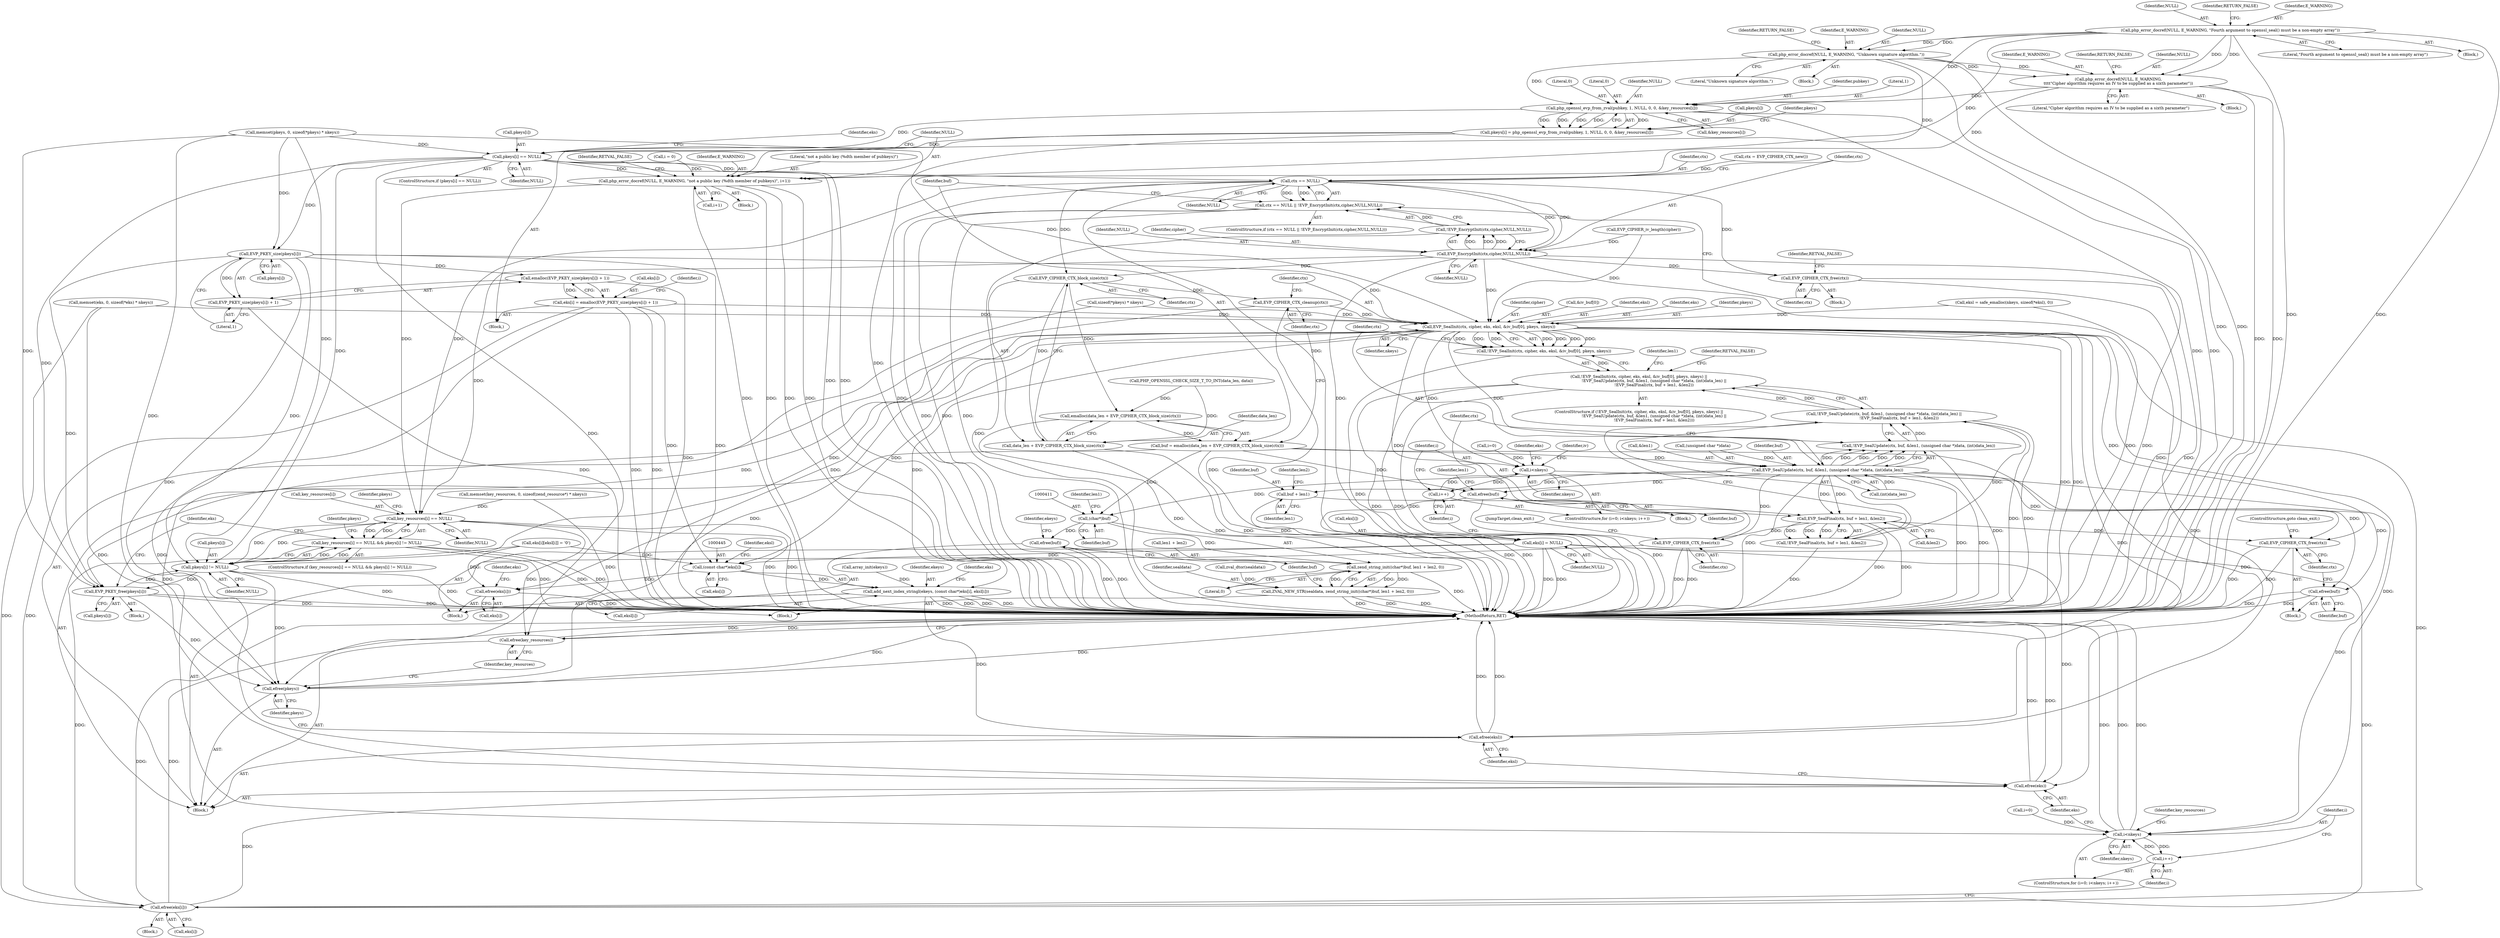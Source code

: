 digraph "0_php_73cabfedf519298e1a11192699f44d53c529315e@API" {
"1000288" [label="(Call,php_openssl_evp_from_zval(pubkey, 1, NULL, 0, 0, &key_resources[i]))"];
"1000199" [label="(Call,php_error_docref(NULL, E_WARNING, \"Unknown signature algorithm.\"))"];
"1000180" [label="(Call,php_error_docref(NULL, E_WARNING, \"Fourth argument to openssl_seal() must be a non-empty array\"))"];
"1000221" [label="(Call,php_error_docref(NULL, E_WARNING,\n\t\t\t\t\"Cipher algorithm requires an IV to be supplied as a sixth parameter\"))"];
"1000284" [label="(Call,pkeys[i] = php_openssl_evp_from_zval(pubkey, 1, NULL, 0, 0, &key_resources[i]))"];
"1000299" [label="(Call,pkeys[i] == NULL)"];
"1000305" [label="(Call,php_error_docref(NULL, E_WARNING, \"not a public key (%dth member of pubkeys)\", i+1))"];
"1000502" [label="(Call,key_resources[i] == NULL)"];
"1000501" [label="(Call,key_resources[i] == NULL && pkeys[i] != NULL)"];
"1000507" [label="(Call,pkeys[i] != NULL)"];
"1000513" [label="(Call,EVP_PKEY_free(pkeys[i]))"];
"1000530" [label="(Call,efree(pkeys))"];
"1000532" [label="(Call,efree(key_resources))"];
"1000320" [label="(Call,EVP_PKEY_size(pkeys[i]))"];
"1000318" [label="(Call,emalloc(EVP_PKEY_size(pkeys[i]) + 1))"];
"1000314" [label="(Call,eks[i] = emalloc(EVP_PKEY_size(pkeys[i]) + 1))"];
"1000359" [label="(Call,EVP_SealInit(ctx, cipher, eks, eksl, &iv_buf[0], pkeys, nkeys))"];
"1000358" [label="(Call,!EVP_SealInit(ctx, cipher, eks, eksl, &iv_buf[0], pkeys, nkeys))"];
"1000357" [label="(Call,!EVP_SealInit(ctx, cipher, eks, eksl, &iv_buf[0], pkeys, nkeys) ||\n                        !EVP_SealUpdate(ctx, buf, &len1, (unsigned char *)data, (int)data_len) ||\n                        !EVP_SealFinal(ctx, buf + len1, &len2))"];
"1000372" [label="(Call,EVP_SealUpdate(ctx, buf, &len1, (unsigned char *)data, (int)data_len))"];
"1000371" [label="(Call,!EVP_SealUpdate(ctx, buf, &len1, (unsigned char *)data, (int)data_len))"];
"1000370" [label="(Call,!EVP_SealUpdate(ctx, buf, &len1, (unsigned char *)data, (int)data_len) ||\n                        !EVP_SealFinal(ctx, buf + len1, &len2))"];
"1000384" [label="(Call,EVP_SealFinal(ctx, buf + len1, &len2))"];
"1000383" [label="(Call,!EVP_SealFinal(ctx, buf + len1, &len2))"];
"1000395" [label="(Call,EVP_CIPHER_CTX_free(ctx))"];
"1000487" [label="(Call,EVP_CIPHER_CTX_free(ctx))"];
"1000386" [label="(Call,buf + len1)"];
"1000393" [label="(Call,efree(buf))"];
"1000410" [label="(Call,(char*)buf)"];
"1000409" [label="(Call,zend_string_init((char*)buf, len1 + len2, 0))"];
"1000407" [label="(Call,ZVAL_NEW_STR(sealdata, zend_string_init((char*)buf, len1 + len2, 0)))"];
"1000417" [label="(Call,efree(buf))"];
"1000481" [label="(Call,efree(buf))"];
"1000427" [label="(Call,i<nkeys)"];
"1000430" [label="(Call,i++)"];
"1000494" [label="(Call,i<nkeys)"];
"1000497" [label="(Call,i++)"];
"1000444" [label="(Call,(const char*)eks[i])"];
"1000442" [label="(Call,add_next_index_stringl(ekeys, (const char*)eks[i], eksl[i]))"];
"1000528" [label="(Call,efree(eksl))"];
"1000452" [label="(Call,efree(eks[i]))"];
"1000522" [label="(Call,efree(eks[i]))"];
"1000526" [label="(Call,efree(eks))"];
"1000319" [label="(Call,EVP_PKEY_size(pkeys[i]) + 1)"];
"1000333" [label="(Call,ctx == NULL)"];
"1000332" [label="(Call,ctx == NULL || !EVP_EncryptInit(ctx,cipher,NULL,NULL))"];
"1000337" [label="(Call,EVP_EncryptInit(ctx,cipher,NULL,NULL))"];
"1000336" [label="(Call,!EVP_EncryptInit(ctx,cipher,NULL,NULL))"];
"1000343" [label="(Call,EVP_CIPHER_CTX_free(ctx))"];
"1000352" [label="(Call,EVP_CIPHER_CTX_block_size(ctx))"];
"1000349" [label="(Call,emalloc(data_len + EVP_CIPHER_CTX_block_size(ctx)))"];
"1000347" [label="(Call,buf = emalloc(data_len + EVP_CIPHER_CTX_block_size(ctx)))"];
"1000350" [label="(Call,data_len + EVP_CIPHER_CTX_block_size(ctx))"];
"1000354" [label="(Call,EVP_CIPHER_CTX_cleanup(ctx))"];
"1000456" [label="(Call,eks[i] = NULL)"];
"1000203" [label="(Identifier,RETURN_FALSE)"];
"1000312" [label="(Identifier,RETVAL_FALSE)"];
"1000339" [label="(Identifier,cipher)"];
"1000292" [label="(Literal,0)"];
"1000412" [label="(Identifier,buf)"];
"1000332" [label="(Call,ctx == NULL || !EVP_EncryptInit(ctx,cipher,NULL,NULL))"];
"1000298" [label="(ControlStructure,if (pkeys[i] == NULL))"];
"1000334" [label="(Identifier,ctx)"];
"1000331" [label="(ControlStructure,if (ctx == NULL || !EVP_EncryptInit(ctx,cipher,NULL,NULL)))"];
"1000358" [label="(Call,!EVP_SealInit(ctx, cipher, eks, eksl, &iv_buf[0], pkeys, nkeys))"];
"1000369" [label="(Identifier,nkeys)"];
"1000354" [label="(Call,EVP_CIPHER_CTX_cleanup(ctx))"];
"1000480" [label="(Block,)"];
"1000375" [label="(Call,&len1)"];
"1000417" [label="(Call,efree(buf))"];
"1000409" [label="(Call,zend_string_init((char*)buf, len1 + len2, 0))"];
"1000509" [label="(Identifier,pkeys)"];
"1000280" [label="(Call,i = 0)"];
"1000340" [label="(Identifier,NULL)"];
"1000389" [label="(Call,&len2)"];
"1000309" [label="(Call,i+1)"];
"1000360" [label="(Identifier,ctx)"];
"1000363" [label="(Identifier,eksl)"];
"1000392" [label="(Identifier,RETVAL_FALSE)"];
"1000504" [label="(Identifier,key_resources)"];
"1000498" [label="(Identifier,i)"];
"1000534" [label="(MethodReturn,RET)"];
"1000495" [label="(Identifier,i)"];
"1000511" [label="(Identifier,NULL)"];
"1000390" [label="(Identifier,len2)"];
"1000224" [label="(Literal,\"Cipher algorithm requires an IV to be supplied as a sixth parameter\")"];
"1000397" [label="(ControlStructure,goto clean_exit;)"];
"1000501" [label="(Call,key_resources[i] == NULL && pkeys[i] != NULL)"];
"1000429" [label="(Identifier,nkeys)"];
"1000529" [label="(Identifier,eksl)"];
"1000458" [label="(Identifier,eks)"];
"1000446" [label="(Call,eks[i])"];
"1000349" [label="(Call,emalloc(data_len + EVP_CIPHER_CTX_block_size(ctx)))"];
"1000462" [label="(Identifier,iv)"];
"1000454" [label="(Identifier,eks)"];
"1000377" [label="(Call,(unsigned char *)data)"];
"1000326" [label="(Identifier,i)"];
"1000183" [label="(Literal,\"Fourth argument to openssl_seal() must be a non-empty array\")"];
"1000284" [label="(Call,pkeys[i] = php_openssl_evp_from_zval(pubkey, 1, NULL, 0, 0, &key_resources[i]))"];
"1000503" [label="(Call,key_resources[i])"];
"1000335" [label="(Identifier,NULL)"];
"1000344" [label="(Identifier,ctx)"];
"1000342" [label="(Block,)"];
"1000485" [label="(Identifier,len1)"];
"1000223" [label="(Identifier,E_WARNING)"];
"1000396" [label="(Identifier,ctx)"];
"1000300" [label="(Call,pkeys[i])"];
"1000291" [label="(Identifier,NULL)"];
"1000424" [label="(Call,i=0)"];
"1000506" [label="(Identifier,NULL)"];
"1000404" [label="(Block,)"];
"1000180" [label="(Call,php_error_docref(NULL, E_WARNING, \"Fourth argument to openssl_seal() must be a non-empty array\"))"];
"1000373" [label="(Identifier,ctx)"];
"1000225" [label="(Identifier,RETURN_FALSE)"];
"1000359" [label="(Call,EVP_SealInit(ctx, cipher, eks, eksl, &iv_buf[0], pkeys, nkeys))"];
"1000460" [label="(Identifier,NULL)"];
"1000362" [label="(Identifier,eks)"];
"1000532" [label="(Call,efree(key_resources))"];
"1000519" [label="(Identifier,eks)"];
"1000395" [label="(Call,EVP_CIPHER_CTX_free(ctx))"];
"1000305" [label="(Call,php_error_docref(NULL, E_WARNING, \"not a public key (%dth member of pubkeys)\", i+1))"];
"1000530" [label="(Call,efree(pkeys))"];
"1000508" [label="(Call,pkeys[i])"];
"1000481" [label="(Call,efree(buf))"];
"1000482" [label="(Identifier,buf)"];
"1000221" [label="(Call,php_error_docref(NULL, E_WARNING,\n\t\t\t\t\"Cipher algorithm requires an IV to be supplied as a sixth parameter\"))"];
"1000522" [label="(Call,efree(eks[i]))"];
"1000179" [label="(Block,)"];
"1000199" [label="(Call,php_error_docref(NULL, E_WARNING, \"Unknown signature algorithm.\"))"];
"1000387" [label="(Identifier,buf)"];
"1000336" [label="(Call,!EVP_EncryptInit(ctx,cipher,NULL,NULL))"];
"1000488" [label="(Identifier,ctx)"];
"1000307" [label="(Identifier,E_WARNING)"];
"1000220" [label="(Block,)"];
"1000433" [label="(Call,eks[i][eksl[i]] = '\0')"];
"1000388" [label="(Identifier,len1)"];
"1000453" [label="(Call,eks[i])"];
"1000303" [label="(Identifier,NULL)"];
"1000289" [label="(Identifier,pubkey)"];
"1000320" [label="(Call,EVP_PKEY_size(pkeys[i]))"];
"1000371" [label="(Call,!EVP_SealUpdate(ctx, buf, &len1, (unsigned char *)data, (int)data_len))"];
"1000181" [label="(Identifier,NULL)"];
"1000487" [label="(Call,EVP_CIPHER_CTX_free(ctx))"];
"1000299" [label="(Call,pkeys[i] == NULL)"];
"1000432" [label="(Block,)"];
"1000497" [label="(Call,i++)"];
"1000290" [label="(Literal,1)"];
"1000385" [label="(Identifier,ctx)"];
"1000490" [label="(ControlStructure,for (i=0; i<nkeys; i++))"];
"1000391" [label="(Block,)"];
"1000421" [label="(Call,array_init(ekeys))"];
"1000341" [label="(Identifier,NULL)"];
"1000443" [label="(Identifier,ekeys)"];
"1000521" [label="(Block,)"];
"1000423" [label="(ControlStructure,for (i=0; i<nkeys; i++))"];
"1000408" [label="(Identifier,sealdata)"];
"1000507" [label="(Call,pkeys[i] != NULL)"];
"1000372" [label="(Call,EVP_SealUpdate(ctx, buf, &len1, (unsigned char *)data, (int)data_len))"];
"1000368" [label="(Identifier,pkeys)"];
"1000418" [label="(Identifier,buf)"];
"1000351" [label="(Identifier,data_len)"];
"1000384" [label="(Call,EVP_SealFinal(ctx, buf + len1, &len2))"];
"1000386" [label="(Call,buf + len1)"];
"1000450" [label="(Identifier,eksl)"];
"1000105" [label="(Block,)"];
"1000328" [label="(Call,ctx = EVP_CIPHER_CTX_new())"];
"1000523" [label="(Call,eks[i])"];
"1000202" [label="(Literal,\"Unknown signature algorithm.\")"];
"1000316" [label="(Identifier,eks)"];
"1000427" [label="(Call,i<nkeys)"];
"1000383" [label="(Call,!EVP_SealFinal(ctx, buf + len1, &len2))"];
"1000374" [label="(Identifier,buf)"];
"1000356" [label="(ControlStructure,if (!EVP_SealInit(ctx, cipher, eks, eksl, &iv_buf[0], pkeys, nkeys) ||\n                        !EVP_SealUpdate(ctx, buf, &len1, (unsigned char *)data, (int)data_len) ||\n                        !EVP_SealFinal(ctx, buf + len1, &len2)))"];
"1000250" [label="(Call,memset(eks, 0, sizeof(*eks) * nkeys))"];
"1000347" [label="(Call,buf = emalloc(data_len + EVP_CIPHER_CTX_block_size(ctx)))"];
"1000285" [label="(Call,pkeys[i])"];
"1000410" [label="(Call,(char*)buf)"];
"1000222" [label="(Identifier,NULL)"];
"1000198" [label="(Block,)"];
"1000301" [label="(Identifier,pkeys)"];
"1000401" [label="(Identifier,len1)"];
"1000184" [label="(Identifier,RETURN_FALSE)"];
"1000315" [label="(Call,eks[i])"];
"1000357" [label="(Call,!EVP_SealInit(ctx, cipher, eks, eksl, &iv_buf[0], pkeys, nkeys) ||\n                        !EVP_SealUpdate(ctx, buf, &len1, (unsigned char *)data, (int)data_len) ||\n                        !EVP_SealFinal(ctx, buf + len1, &len2))"];
"1000456" [label="(Call,eks[i] = NULL)"];
"1000533" [label="(Identifier,key_resources)"];
"1000234" [label="(Call,eksl = safe_emalloc(nkeys, sizeof(*eksl), 0))"];
"1000345" [label="(Identifier,RETVAL_FALSE)"];
"1000350" [label="(Call,data_len + EVP_CIPHER_CTX_block_size(ctx))"];
"1000333" [label="(Call,ctx == NULL)"];
"1000380" [label="(Call,(int)data_len)"];
"1000182" [label="(Identifier,E_WARNING)"];
"1000211" [label="(Call,EVP_CIPHER_iv_length(cipher))"];
"1000306" [label="(Identifier,NULL)"];
"1000394" [label="(Identifier,buf)"];
"1000431" [label="(Identifier,i)"];
"1000414" [label="(Identifier,len1)"];
"1000514" [label="(Call,pkeys[i])"];
"1000321" [label="(Call,pkeys[i])"];
"1000428" [label="(Identifier,i)"];
"1000430" [label="(Call,i++)"];
"1000494" [label="(Call,i<nkeys)"];
"1000343" [label="(Call,EVP_CIPHER_CTX_free(ctx))"];
"1000275" [label="(Call,sizeof(*pkeys) * nkeys)"];
"1000526" [label="(Call,efree(eks))"];
"1000405" [label="(Call,zval_dtor(sealdata))"];
"1000496" [label="(Identifier,nkeys)"];
"1000352" [label="(Call,EVP_CIPHER_CTX_block_size(ctx))"];
"1000283" [label="(Block,)"];
"1000515" [label="(Identifier,pkeys)"];
"1000348" [label="(Identifier,buf)"];
"1000513" [label="(Call,EVP_PKEY_free(pkeys[i]))"];
"1000457" [label="(Call,eks[i])"];
"1000449" [label="(Call,eksl[i])"];
"1000361" [label="(Identifier,cipher)"];
"1000318" [label="(Call,emalloc(EVP_PKEY_size(pkeys[i]) + 1))"];
"1000355" [label="(Identifier,ctx)"];
"1000444" [label="(Call,(const char*)eks[i])"];
"1000512" [label="(Block,)"];
"1000319" [label="(Call,EVP_PKEY_size(pkeys[i]) + 1)"];
"1000314" [label="(Call,eks[i] = emalloc(EVP_PKEY_size(pkeys[i]) + 1))"];
"1000324" [label="(Literal,1)"];
"1000528" [label="(Call,efree(eksl))"];
"1000527" [label="(Identifier,eks)"];
"1000416" [label="(Literal,0)"];
"1000185" [label="(Call,PHP_OPENSSL_CHECK_SIZE_T_TO_INT(data_len, data))"];
"1000491" [label="(Call,i=0)"];
"1000353" [label="(Identifier,ctx)"];
"1000201" [label="(Identifier,E_WARNING)"];
"1000338" [label="(Identifier,ctx)"];
"1000200" [label="(Identifier,NULL)"];
"1000265" [label="(Call,memset(key_resources, 0, sizeof(zend_resource*) * nkeys))"];
"1000531" [label="(Identifier,pkeys)"];
"1000294" [label="(Call,&key_resources[i])"];
"1000337" [label="(Call,EVP_EncryptInit(ctx,cipher,NULL,NULL))"];
"1000293" [label="(Literal,0)"];
"1000288" [label="(Call,php_openssl_evp_from_zval(pubkey, 1, NULL, 0, 0, &key_resources[i]))"];
"1000308" [label="(Literal,\"not a public key (%dth member of pubkeys)\")"];
"1000502" [label="(Call,key_resources[i] == NULL)"];
"1000364" [label="(Call,&iv_buf[0])"];
"1000407" [label="(Call,ZVAL_NEW_STR(sealdata, zend_string_init((char*)buf, len1 + len2, 0)))"];
"1000413" [label="(Call,len1 + len2)"];
"1000500" [label="(ControlStructure,if (key_resources[i] == NULL && pkeys[i] != NULL))"];
"1000304" [label="(Block,)"];
"1000272" [label="(Call,memset(pkeys, 0, sizeof(*pkeys) * nkeys))"];
"1000442" [label="(Call,add_next_index_stringl(ekeys, (const char*)eks[i], eksl[i]))"];
"1000393" [label="(Call,efree(buf))"];
"1000452" [label="(Call,efree(eks[i]))"];
"1000420" [label="(Identifier,ekeys)"];
"1000436" [label="(Identifier,eks)"];
"1000370" [label="(Call,!EVP_SealUpdate(ctx, buf, &len1, (unsigned char *)data, (int)data_len) ||\n                        !EVP_SealFinal(ctx, buf + len1, &len2))"];
"1000489" [label="(JumpTarget,clean_exit:)"];
"1000288" -> "1000284"  [label="AST: "];
"1000288" -> "1000294"  [label="CFG: "];
"1000289" -> "1000288"  [label="AST: "];
"1000290" -> "1000288"  [label="AST: "];
"1000291" -> "1000288"  [label="AST: "];
"1000292" -> "1000288"  [label="AST: "];
"1000293" -> "1000288"  [label="AST: "];
"1000294" -> "1000288"  [label="AST: "];
"1000284" -> "1000288"  [label="CFG: "];
"1000288" -> "1000534"  [label="DDG: "];
"1000288" -> "1000534"  [label="DDG: "];
"1000288" -> "1000284"  [label="DDG: "];
"1000288" -> "1000284"  [label="DDG: "];
"1000288" -> "1000284"  [label="DDG: "];
"1000288" -> "1000284"  [label="DDG: "];
"1000288" -> "1000284"  [label="DDG: "];
"1000199" -> "1000288"  [label="DDG: "];
"1000180" -> "1000288"  [label="DDG: "];
"1000221" -> "1000288"  [label="DDG: "];
"1000288" -> "1000299"  [label="DDG: "];
"1000199" -> "1000198"  [label="AST: "];
"1000199" -> "1000202"  [label="CFG: "];
"1000200" -> "1000199"  [label="AST: "];
"1000201" -> "1000199"  [label="AST: "];
"1000202" -> "1000199"  [label="AST: "];
"1000203" -> "1000199"  [label="CFG: "];
"1000199" -> "1000534"  [label="DDG: "];
"1000199" -> "1000534"  [label="DDG: "];
"1000180" -> "1000199"  [label="DDG: "];
"1000180" -> "1000199"  [label="DDG: "];
"1000199" -> "1000221"  [label="DDG: "];
"1000199" -> "1000221"  [label="DDG: "];
"1000199" -> "1000305"  [label="DDG: "];
"1000180" -> "1000179"  [label="AST: "];
"1000180" -> "1000183"  [label="CFG: "];
"1000181" -> "1000180"  [label="AST: "];
"1000182" -> "1000180"  [label="AST: "];
"1000183" -> "1000180"  [label="AST: "];
"1000184" -> "1000180"  [label="CFG: "];
"1000180" -> "1000534"  [label="DDG: "];
"1000180" -> "1000534"  [label="DDG: "];
"1000180" -> "1000221"  [label="DDG: "];
"1000180" -> "1000221"  [label="DDG: "];
"1000180" -> "1000305"  [label="DDG: "];
"1000221" -> "1000220"  [label="AST: "];
"1000221" -> "1000224"  [label="CFG: "];
"1000222" -> "1000221"  [label="AST: "];
"1000223" -> "1000221"  [label="AST: "];
"1000224" -> "1000221"  [label="AST: "];
"1000225" -> "1000221"  [label="CFG: "];
"1000221" -> "1000534"  [label="DDG: "];
"1000221" -> "1000534"  [label="DDG: "];
"1000221" -> "1000305"  [label="DDG: "];
"1000284" -> "1000283"  [label="AST: "];
"1000285" -> "1000284"  [label="AST: "];
"1000301" -> "1000284"  [label="CFG: "];
"1000284" -> "1000534"  [label="DDG: "];
"1000284" -> "1000299"  [label="DDG: "];
"1000299" -> "1000298"  [label="AST: "];
"1000299" -> "1000303"  [label="CFG: "];
"1000300" -> "1000299"  [label="AST: "];
"1000303" -> "1000299"  [label="AST: "];
"1000306" -> "1000299"  [label="CFG: "];
"1000316" -> "1000299"  [label="CFG: "];
"1000299" -> "1000534"  [label="DDG: "];
"1000299" -> "1000534"  [label="DDG: "];
"1000272" -> "1000299"  [label="DDG: "];
"1000299" -> "1000305"  [label="DDG: "];
"1000299" -> "1000320"  [label="DDG: "];
"1000299" -> "1000333"  [label="DDG: "];
"1000299" -> "1000507"  [label="DDG: "];
"1000299" -> "1000513"  [label="DDG: "];
"1000299" -> "1000530"  [label="DDG: "];
"1000305" -> "1000304"  [label="AST: "];
"1000305" -> "1000309"  [label="CFG: "];
"1000306" -> "1000305"  [label="AST: "];
"1000307" -> "1000305"  [label="AST: "];
"1000308" -> "1000305"  [label="AST: "];
"1000309" -> "1000305"  [label="AST: "];
"1000312" -> "1000305"  [label="CFG: "];
"1000305" -> "1000534"  [label="DDG: "];
"1000305" -> "1000534"  [label="DDG: "];
"1000305" -> "1000534"  [label="DDG: "];
"1000305" -> "1000534"  [label="DDG: "];
"1000280" -> "1000305"  [label="DDG: "];
"1000305" -> "1000502"  [label="DDG: "];
"1000502" -> "1000501"  [label="AST: "];
"1000502" -> "1000506"  [label="CFG: "];
"1000503" -> "1000502"  [label="AST: "];
"1000506" -> "1000502"  [label="AST: "];
"1000509" -> "1000502"  [label="CFG: "];
"1000501" -> "1000502"  [label="CFG: "];
"1000502" -> "1000534"  [label="DDG: "];
"1000502" -> "1000534"  [label="DDG: "];
"1000502" -> "1000501"  [label="DDG: "];
"1000502" -> "1000501"  [label="DDG: "];
"1000265" -> "1000502"  [label="DDG: "];
"1000507" -> "1000502"  [label="DDG: "];
"1000337" -> "1000502"  [label="DDG: "];
"1000333" -> "1000502"  [label="DDG: "];
"1000502" -> "1000507"  [label="DDG: "];
"1000502" -> "1000532"  [label="DDG: "];
"1000501" -> "1000500"  [label="AST: "];
"1000501" -> "1000507"  [label="CFG: "];
"1000507" -> "1000501"  [label="AST: "];
"1000515" -> "1000501"  [label="CFG: "];
"1000519" -> "1000501"  [label="CFG: "];
"1000501" -> "1000534"  [label="DDG: "];
"1000501" -> "1000534"  [label="DDG: "];
"1000501" -> "1000534"  [label="DDG: "];
"1000507" -> "1000501"  [label="DDG: "];
"1000507" -> "1000501"  [label="DDG: "];
"1000507" -> "1000511"  [label="CFG: "];
"1000508" -> "1000507"  [label="AST: "];
"1000511" -> "1000507"  [label="AST: "];
"1000507" -> "1000534"  [label="DDG: "];
"1000507" -> "1000534"  [label="DDG: "];
"1000513" -> "1000507"  [label="DDG: "];
"1000359" -> "1000507"  [label="DDG: "];
"1000272" -> "1000507"  [label="DDG: "];
"1000320" -> "1000507"  [label="DDG: "];
"1000507" -> "1000513"  [label="DDG: "];
"1000507" -> "1000530"  [label="DDG: "];
"1000513" -> "1000512"  [label="AST: "];
"1000513" -> "1000514"  [label="CFG: "];
"1000514" -> "1000513"  [label="AST: "];
"1000519" -> "1000513"  [label="CFG: "];
"1000513" -> "1000534"  [label="DDG: "];
"1000513" -> "1000534"  [label="DDG: "];
"1000359" -> "1000513"  [label="DDG: "];
"1000272" -> "1000513"  [label="DDG: "];
"1000320" -> "1000513"  [label="DDG: "];
"1000513" -> "1000530"  [label="DDG: "];
"1000530" -> "1000105"  [label="AST: "];
"1000530" -> "1000531"  [label="CFG: "];
"1000531" -> "1000530"  [label="AST: "];
"1000533" -> "1000530"  [label="CFG: "];
"1000530" -> "1000534"  [label="DDG: "];
"1000530" -> "1000534"  [label="DDG: "];
"1000359" -> "1000530"  [label="DDG: "];
"1000272" -> "1000530"  [label="DDG: "];
"1000320" -> "1000530"  [label="DDG: "];
"1000532" -> "1000105"  [label="AST: "];
"1000532" -> "1000533"  [label="CFG: "];
"1000533" -> "1000532"  [label="AST: "];
"1000534" -> "1000532"  [label="CFG: "];
"1000532" -> "1000534"  [label="DDG: "];
"1000532" -> "1000534"  [label="DDG: "];
"1000265" -> "1000532"  [label="DDG: "];
"1000320" -> "1000319"  [label="AST: "];
"1000320" -> "1000321"  [label="CFG: "];
"1000321" -> "1000320"  [label="AST: "];
"1000324" -> "1000320"  [label="CFG: "];
"1000320" -> "1000534"  [label="DDG: "];
"1000320" -> "1000318"  [label="DDG: "];
"1000320" -> "1000319"  [label="DDG: "];
"1000272" -> "1000320"  [label="DDG: "];
"1000320" -> "1000359"  [label="DDG: "];
"1000318" -> "1000314"  [label="AST: "];
"1000318" -> "1000319"  [label="CFG: "];
"1000319" -> "1000318"  [label="AST: "];
"1000314" -> "1000318"  [label="CFG: "];
"1000318" -> "1000534"  [label="DDG: "];
"1000318" -> "1000314"  [label="DDG: "];
"1000314" -> "1000283"  [label="AST: "];
"1000315" -> "1000314"  [label="AST: "];
"1000326" -> "1000314"  [label="CFG: "];
"1000314" -> "1000534"  [label="DDG: "];
"1000314" -> "1000534"  [label="DDG: "];
"1000314" -> "1000359"  [label="DDG: "];
"1000314" -> "1000444"  [label="DDG: "];
"1000314" -> "1000522"  [label="DDG: "];
"1000314" -> "1000526"  [label="DDG: "];
"1000359" -> "1000358"  [label="AST: "];
"1000359" -> "1000369"  [label="CFG: "];
"1000360" -> "1000359"  [label="AST: "];
"1000361" -> "1000359"  [label="AST: "];
"1000362" -> "1000359"  [label="AST: "];
"1000363" -> "1000359"  [label="AST: "];
"1000364" -> "1000359"  [label="AST: "];
"1000368" -> "1000359"  [label="AST: "];
"1000369" -> "1000359"  [label="AST: "];
"1000358" -> "1000359"  [label="CFG: "];
"1000359" -> "1000534"  [label="DDG: "];
"1000359" -> "1000534"  [label="DDG: "];
"1000359" -> "1000358"  [label="DDG: "];
"1000359" -> "1000358"  [label="DDG: "];
"1000359" -> "1000358"  [label="DDG: "];
"1000359" -> "1000358"  [label="DDG: "];
"1000359" -> "1000358"  [label="DDG: "];
"1000359" -> "1000358"  [label="DDG: "];
"1000359" -> "1000358"  [label="DDG: "];
"1000354" -> "1000359"  [label="DDG: "];
"1000337" -> "1000359"  [label="DDG: "];
"1000211" -> "1000359"  [label="DDG: "];
"1000250" -> "1000359"  [label="DDG: "];
"1000234" -> "1000359"  [label="DDG: "];
"1000272" -> "1000359"  [label="DDG: "];
"1000275" -> "1000359"  [label="DDG: "];
"1000359" -> "1000372"  [label="DDG: "];
"1000359" -> "1000395"  [label="DDG: "];
"1000359" -> "1000427"  [label="DDG: "];
"1000359" -> "1000444"  [label="DDG: "];
"1000359" -> "1000442"  [label="DDG: "];
"1000359" -> "1000452"  [label="DDG: "];
"1000359" -> "1000487"  [label="DDG: "];
"1000359" -> "1000494"  [label="DDG: "];
"1000359" -> "1000522"  [label="DDG: "];
"1000359" -> "1000526"  [label="DDG: "];
"1000359" -> "1000528"  [label="DDG: "];
"1000358" -> "1000357"  [label="AST: "];
"1000373" -> "1000358"  [label="CFG: "];
"1000357" -> "1000358"  [label="CFG: "];
"1000358" -> "1000534"  [label="DDG: "];
"1000358" -> "1000357"  [label="DDG: "];
"1000357" -> "1000356"  [label="AST: "];
"1000357" -> "1000370"  [label="CFG: "];
"1000370" -> "1000357"  [label="AST: "];
"1000392" -> "1000357"  [label="CFG: "];
"1000401" -> "1000357"  [label="CFG: "];
"1000357" -> "1000534"  [label="DDG: "];
"1000357" -> "1000534"  [label="DDG: "];
"1000357" -> "1000534"  [label="DDG: "];
"1000370" -> "1000357"  [label="DDG: "];
"1000370" -> "1000357"  [label="DDG: "];
"1000372" -> "1000371"  [label="AST: "];
"1000372" -> "1000380"  [label="CFG: "];
"1000373" -> "1000372"  [label="AST: "];
"1000374" -> "1000372"  [label="AST: "];
"1000375" -> "1000372"  [label="AST: "];
"1000377" -> "1000372"  [label="AST: "];
"1000380" -> "1000372"  [label="AST: "];
"1000371" -> "1000372"  [label="CFG: "];
"1000372" -> "1000534"  [label="DDG: "];
"1000372" -> "1000534"  [label="DDG: "];
"1000372" -> "1000534"  [label="DDG: "];
"1000372" -> "1000371"  [label="DDG: "];
"1000372" -> "1000371"  [label="DDG: "];
"1000372" -> "1000371"  [label="DDG: "];
"1000372" -> "1000371"  [label="DDG: "];
"1000372" -> "1000371"  [label="DDG: "];
"1000347" -> "1000372"  [label="DDG: "];
"1000377" -> "1000372"  [label="DDG: "];
"1000380" -> "1000372"  [label="DDG: "];
"1000372" -> "1000384"  [label="DDG: "];
"1000372" -> "1000384"  [label="DDG: "];
"1000372" -> "1000386"  [label="DDG: "];
"1000372" -> "1000393"  [label="DDG: "];
"1000372" -> "1000395"  [label="DDG: "];
"1000372" -> "1000410"  [label="DDG: "];
"1000372" -> "1000481"  [label="DDG: "];
"1000372" -> "1000487"  [label="DDG: "];
"1000371" -> "1000370"  [label="AST: "];
"1000385" -> "1000371"  [label="CFG: "];
"1000370" -> "1000371"  [label="CFG: "];
"1000371" -> "1000534"  [label="DDG: "];
"1000371" -> "1000370"  [label="DDG: "];
"1000370" -> "1000383"  [label="CFG: "];
"1000383" -> "1000370"  [label="AST: "];
"1000370" -> "1000534"  [label="DDG: "];
"1000370" -> "1000534"  [label="DDG: "];
"1000383" -> "1000370"  [label="DDG: "];
"1000384" -> "1000383"  [label="AST: "];
"1000384" -> "1000389"  [label="CFG: "];
"1000385" -> "1000384"  [label="AST: "];
"1000386" -> "1000384"  [label="AST: "];
"1000389" -> "1000384"  [label="AST: "];
"1000383" -> "1000384"  [label="CFG: "];
"1000384" -> "1000534"  [label="DDG: "];
"1000384" -> "1000534"  [label="DDG: "];
"1000384" -> "1000383"  [label="DDG: "];
"1000384" -> "1000383"  [label="DDG: "];
"1000384" -> "1000383"  [label="DDG: "];
"1000384" -> "1000395"  [label="DDG: "];
"1000384" -> "1000487"  [label="DDG: "];
"1000383" -> "1000534"  [label="DDG: "];
"1000395" -> "1000391"  [label="AST: "];
"1000395" -> "1000396"  [label="CFG: "];
"1000396" -> "1000395"  [label="AST: "];
"1000397" -> "1000395"  [label="CFG: "];
"1000395" -> "1000534"  [label="DDG: "];
"1000395" -> "1000534"  [label="DDG: "];
"1000487" -> "1000105"  [label="AST: "];
"1000487" -> "1000488"  [label="CFG: "];
"1000488" -> "1000487"  [label="AST: "];
"1000489" -> "1000487"  [label="CFG: "];
"1000487" -> "1000534"  [label="DDG: "];
"1000487" -> "1000534"  [label="DDG: "];
"1000386" -> "1000388"  [label="CFG: "];
"1000387" -> "1000386"  [label="AST: "];
"1000388" -> "1000386"  [label="AST: "];
"1000390" -> "1000386"  [label="CFG: "];
"1000386" -> "1000534"  [label="DDG: "];
"1000393" -> "1000391"  [label="AST: "];
"1000393" -> "1000394"  [label="CFG: "];
"1000394" -> "1000393"  [label="AST: "];
"1000396" -> "1000393"  [label="CFG: "];
"1000393" -> "1000534"  [label="DDG: "];
"1000393" -> "1000534"  [label="DDG: "];
"1000347" -> "1000393"  [label="DDG: "];
"1000410" -> "1000409"  [label="AST: "];
"1000410" -> "1000412"  [label="CFG: "];
"1000411" -> "1000410"  [label="AST: "];
"1000412" -> "1000410"  [label="AST: "];
"1000414" -> "1000410"  [label="CFG: "];
"1000410" -> "1000409"  [label="DDG: "];
"1000347" -> "1000410"  [label="DDG: "];
"1000410" -> "1000417"  [label="DDG: "];
"1000409" -> "1000407"  [label="AST: "];
"1000409" -> "1000416"  [label="CFG: "];
"1000413" -> "1000409"  [label="AST: "];
"1000416" -> "1000409"  [label="AST: "];
"1000407" -> "1000409"  [label="CFG: "];
"1000409" -> "1000534"  [label="DDG: "];
"1000409" -> "1000407"  [label="DDG: "];
"1000409" -> "1000407"  [label="DDG: "];
"1000409" -> "1000407"  [label="DDG: "];
"1000407" -> "1000404"  [label="AST: "];
"1000408" -> "1000407"  [label="AST: "];
"1000418" -> "1000407"  [label="CFG: "];
"1000407" -> "1000534"  [label="DDG: "];
"1000407" -> "1000534"  [label="DDG: "];
"1000407" -> "1000534"  [label="DDG: "];
"1000405" -> "1000407"  [label="DDG: "];
"1000417" -> "1000404"  [label="AST: "];
"1000417" -> "1000418"  [label="CFG: "];
"1000418" -> "1000417"  [label="AST: "];
"1000420" -> "1000417"  [label="CFG: "];
"1000417" -> "1000534"  [label="DDG: "];
"1000417" -> "1000534"  [label="DDG: "];
"1000481" -> "1000480"  [label="AST: "];
"1000481" -> "1000482"  [label="CFG: "];
"1000482" -> "1000481"  [label="AST: "];
"1000485" -> "1000481"  [label="CFG: "];
"1000481" -> "1000534"  [label="DDG: "];
"1000481" -> "1000534"  [label="DDG: "];
"1000347" -> "1000481"  [label="DDG: "];
"1000427" -> "1000423"  [label="AST: "];
"1000427" -> "1000429"  [label="CFG: "];
"1000428" -> "1000427"  [label="AST: "];
"1000429" -> "1000427"  [label="AST: "];
"1000436" -> "1000427"  [label="CFG: "];
"1000462" -> "1000427"  [label="CFG: "];
"1000424" -> "1000427"  [label="DDG: "];
"1000430" -> "1000427"  [label="DDG: "];
"1000427" -> "1000430"  [label="DDG: "];
"1000427" -> "1000494"  [label="DDG: "];
"1000430" -> "1000423"  [label="AST: "];
"1000430" -> "1000431"  [label="CFG: "];
"1000431" -> "1000430"  [label="AST: "];
"1000428" -> "1000430"  [label="CFG: "];
"1000494" -> "1000490"  [label="AST: "];
"1000494" -> "1000496"  [label="CFG: "];
"1000495" -> "1000494"  [label="AST: "];
"1000496" -> "1000494"  [label="AST: "];
"1000504" -> "1000494"  [label="CFG: "];
"1000527" -> "1000494"  [label="CFG: "];
"1000494" -> "1000534"  [label="DDG: "];
"1000494" -> "1000534"  [label="DDG: "];
"1000494" -> "1000534"  [label="DDG: "];
"1000497" -> "1000494"  [label="DDG: "];
"1000491" -> "1000494"  [label="DDG: "];
"1000275" -> "1000494"  [label="DDG: "];
"1000494" -> "1000497"  [label="DDG: "];
"1000497" -> "1000490"  [label="AST: "];
"1000497" -> "1000498"  [label="CFG: "];
"1000498" -> "1000497"  [label="AST: "];
"1000495" -> "1000497"  [label="CFG: "];
"1000444" -> "1000442"  [label="AST: "];
"1000444" -> "1000446"  [label="CFG: "];
"1000445" -> "1000444"  [label="AST: "];
"1000446" -> "1000444"  [label="AST: "];
"1000450" -> "1000444"  [label="CFG: "];
"1000444" -> "1000442"  [label="DDG: "];
"1000456" -> "1000444"  [label="DDG: "];
"1000433" -> "1000444"  [label="DDG: "];
"1000444" -> "1000452"  [label="DDG: "];
"1000442" -> "1000432"  [label="AST: "];
"1000442" -> "1000449"  [label="CFG: "];
"1000443" -> "1000442"  [label="AST: "];
"1000449" -> "1000442"  [label="AST: "];
"1000454" -> "1000442"  [label="CFG: "];
"1000442" -> "1000534"  [label="DDG: "];
"1000442" -> "1000534"  [label="DDG: "];
"1000442" -> "1000534"  [label="DDG: "];
"1000442" -> "1000534"  [label="DDG: "];
"1000421" -> "1000442"  [label="DDG: "];
"1000442" -> "1000528"  [label="DDG: "];
"1000528" -> "1000105"  [label="AST: "];
"1000528" -> "1000529"  [label="CFG: "];
"1000529" -> "1000528"  [label="AST: "];
"1000531" -> "1000528"  [label="CFG: "];
"1000528" -> "1000534"  [label="DDG: "];
"1000528" -> "1000534"  [label="DDG: "];
"1000234" -> "1000528"  [label="DDG: "];
"1000452" -> "1000432"  [label="AST: "];
"1000452" -> "1000453"  [label="CFG: "];
"1000453" -> "1000452"  [label="AST: "];
"1000458" -> "1000452"  [label="CFG: "];
"1000452" -> "1000534"  [label="DDG: "];
"1000433" -> "1000452"  [label="DDG: "];
"1000522" -> "1000521"  [label="AST: "];
"1000522" -> "1000523"  [label="CFG: "];
"1000523" -> "1000522"  [label="AST: "];
"1000498" -> "1000522"  [label="CFG: "];
"1000522" -> "1000534"  [label="DDG: "];
"1000522" -> "1000534"  [label="DDG: "];
"1000250" -> "1000522"  [label="DDG: "];
"1000456" -> "1000522"  [label="DDG: "];
"1000433" -> "1000522"  [label="DDG: "];
"1000522" -> "1000526"  [label="DDG: "];
"1000526" -> "1000105"  [label="AST: "];
"1000526" -> "1000527"  [label="CFG: "];
"1000527" -> "1000526"  [label="AST: "];
"1000529" -> "1000526"  [label="CFG: "];
"1000526" -> "1000534"  [label="DDG: "];
"1000526" -> "1000534"  [label="DDG: "];
"1000250" -> "1000526"  [label="DDG: "];
"1000456" -> "1000526"  [label="DDG: "];
"1000319" -> "1000324"  [label="CFG: "];
"1000324" -> "1000319"  [label="AST: "];
"1000319" -> "1000534"  [label="DDG: "];
"1000333" -> "1000332"  [label="AST: "];
"1000333" -> "1000335"  [label="CFG: "];
"1000334" -> "1000333"  [label="AST: "];
"1000335" -> "1000333"  [label="AST: "];
"1000338" -> "1000333"  [label="CFG: "];
"1000332" -> "1000333"  [label="CFG: "];
"1000333" -> "1000534"  [label="DDG: "];
"1000333" -> "1000332"  [label="DDG: "];
"1000333" -> "1000332"  [label="DDG: "];
"1000328" -> "1000333"  [label="DDG: "];
"1000333" -> "1000337"  [label="DDG: "];
"1000333" -> "1000337"  [label="DDG: "];
"1000333" -> "1000343"  [label="DDG: "];
"1000333" -> "1000352"  [label="DDG: "];
"1000333" -> "1000456"  [label="DDG: "];
"1000332" -> "1000331"  [label="AST: "];
"1000332" -> "1000336"  [label="CFG: "];
"1000336" -> "1000332"  [label="AST: "];
"1000344" -> "1000332"  [label="CFG: "];
"1000348" -> "1000332"  [label="CFG: "];
"1000332" -> "1000534"  [label="DDG: "];
"1000332" -> "1000534"  [label="DDG: "];
"1000332" -> "1000534"  [label="DDG: "];
"1000336" -> "1000332"  [label="DDG: "];
"1000337" -> "1000336"  [label="AST: "];
"1000337" -> "1000341"  [label="CFG: "];
"1000338" -> "1000337"  [label="AST: "];
"1000339" -> "1000337"  [label="AST: "];
"1000340" -> "1000337"  [label="AST: "];
"1000341" -> "1000337"  [label="AST: "];
"1000336" -> "1000337"  [label="CFG: "];
"1000337" -> "1000534"  [label="DDG: "];
"1000337" -> "1000534"  [label="DDG: "];
"1000337" -> "1000336"  [label="DDG: "];
"1000337" -> "1000336"  [label="DDG: "];
"1000337" -> "1000336"  [label="DDG: "];
"1000211" -> "1000337"  [label="DDG: "];
"1000337" -> "1000343"  [label="DDG: "];
"1000337" -> "1000352"  [label="DDG: "];
"1000337" -> "1000456"  [label="DDG: "];
"1000336" -> "1000534"  [label="DDG: "];
"1000343" -> "1000342"  [label="AST: "];
"1000343" -> "1000344"  [label="CFG: "];
"1000344" -> "1000343"  [label="AST: "];
"1000345" -> "1000343"  [label="CFG: "];
"1000343" -> "1000534"  [label="DDG: "];
"1000343" -> "1000534"  [label="DDG: "];
"1000352" -> "1000350"  [label="AST: "];
"1000352" -> "1000353"  [label="CFG: "];
"1000353" -> "1000352"  [label="AST: "];
"1000350" -> "1000352"  [label="CFG: "];
"1000352" -> "1000349"  [label="DDG: "];
"1000352" -> "1000350"  [label="DDG: "];
"1000352" -> "1000354"  [label="DDG: "];
"1000349" -> "1000347"  [label="AST: "];
"1000349" -> "1000350"  [label="CFG: "];
"1000350" -> "1000349"  [label="AST: "];
"1000347" -> "1000349"  [label="CFG: "];
"1000349" -> "1000534"  [label="DDG: "];
"1000349" -> "1000347"  [label="DDG: "];
"1000185" -> "1000349"  [label="DDG: "];
"1000347" -> "1000105"  [label="AST: "];
"1000348" -> "1000347"  [label="AST: "];
"1000355" -> "1000347"  [label="CFG: "];
"1000347" -> "1000534"  [label="DDG: "];
"1000351" -> "1000350"  [label="AST: "];
"1000350" -> "1000534"  [label="DDG: "];
"1000350" -> "1000534"  [label="DDG: "];
"1000185" -> "1000350"  [label="DDG: "];
"1000354" -> "1000105"  [label="AST: "];
"1000354" -> "1000355"  [label="CFG: "];
"1000355" -> "1000354"  [label="AST: "];
"1000360" -> "1000354"  [label="CFG: "];
"1000354" -> "1000534"  [label="DDG: "];
"1000456" -> "1000432"  [label="AST: "];
"1000456" -> "1000460"  [label="CFG: "];
"1000457" -> "1000456"  [label="AST: "];
"1000460" -> "1000456"  [label="AST: "];
"1000431" -> "1000456"  [label="CFG: "];
"1000456" -> "1000534"  [label="DDG: "];
"1000456" -> "1000534"  [label="DDG: "];
}
